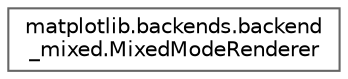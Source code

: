 digraph "Graphical Class Hierarchy"
{
 // LATEX_PDF_SIZE
  bgcolor="transparent";
  edge [fontname=Helvetica,fontsize=10,labelfontname=Helvetica,labelfontsize=10];
  node [fontname=Helvetica,fontsize=10,shape=box,height=0.2,width=0.4];
  rankdir="LR";
  Node0 [id="Node000000",label="matplotlib.backends.backend\l_mixed.MixedModeRenderer",height=0.2,width=0.4,color="grey40", fillcolor="white", style="filled",URL="$d9/da4/classmatplotlib_1_1backends_1_1backend__mixed_1_1MixedModeRenderer.html",tooltip=" "];
}
